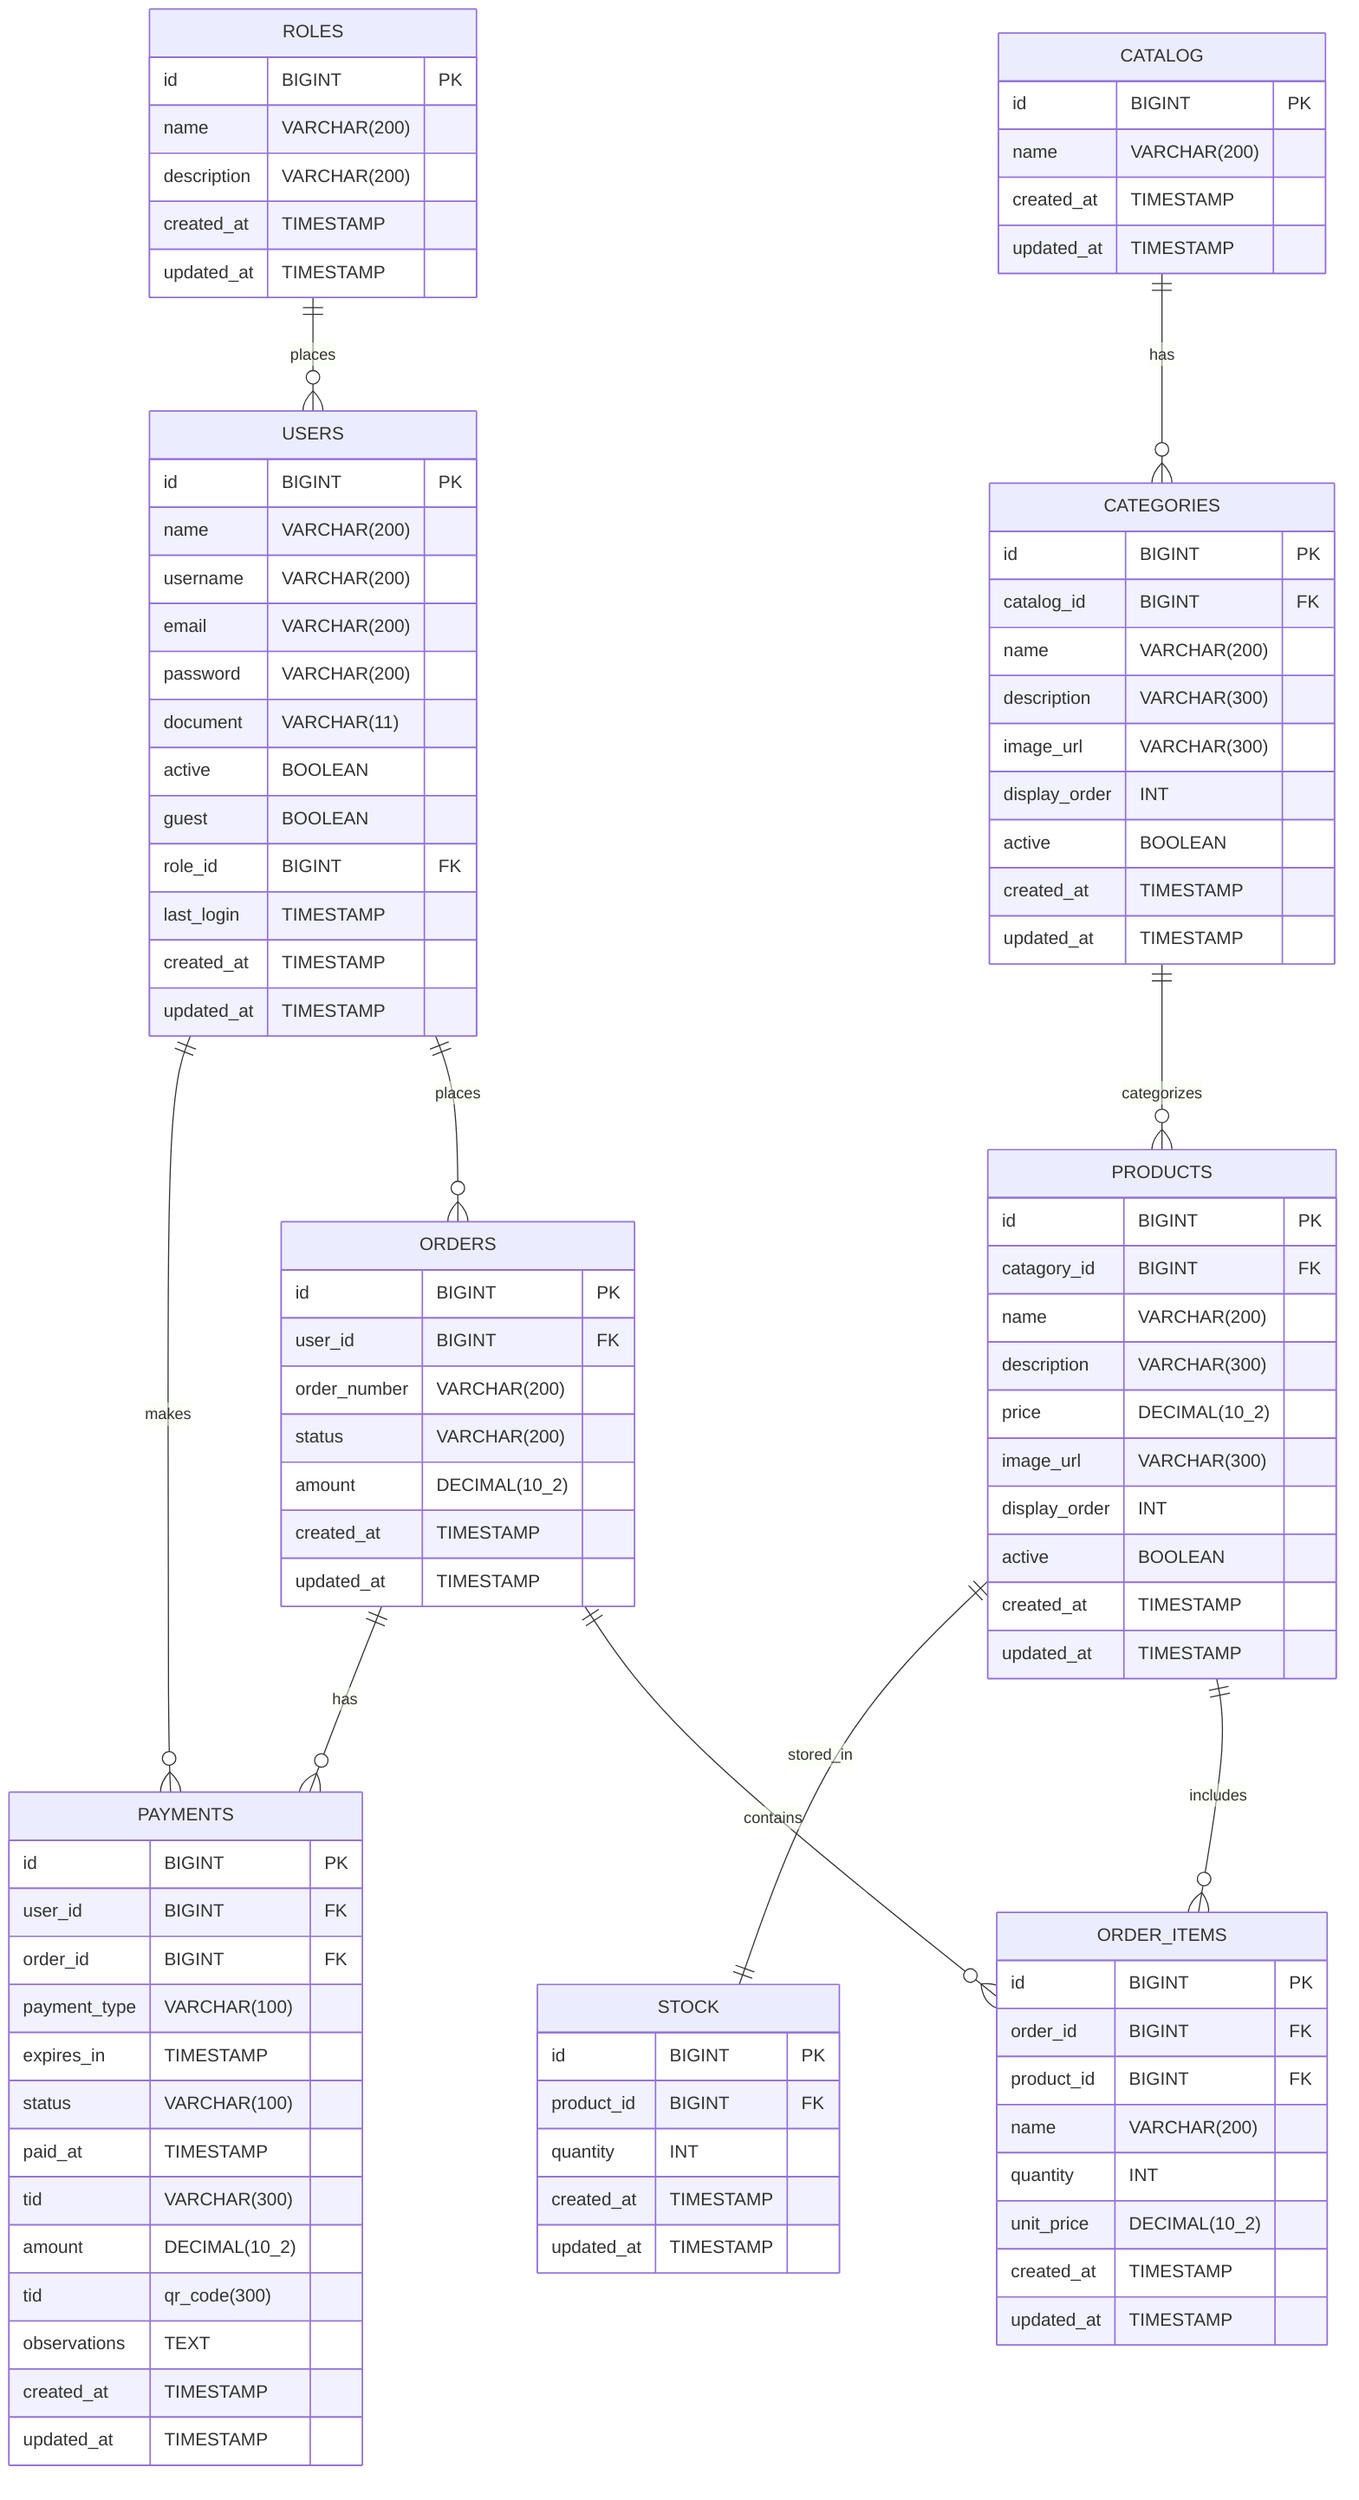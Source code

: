 erDiagram
    USERS ||--o{ ORDERS : places
    USERS ||--o{ PAYMENTS : makes
    ROLES ||--o{ USERS : places
    ORDERS ||--o{ ORDER_ITEMS : contains
    PRODUCTS ||--o{ ORDER_ITEMS : includes
    PRODUCTS ||--|| STOCK : stored_in
    CATALOG ||--o{ CATEGORIES : has
    CATEGORIES ||--o{ PRODUCTS : categorizes
    ORDERS ||--o{ PAYMENTS : has

    USERS {
        id BIGINT PK
        name VARCHAR(200)
        username VARCHAR(200)
        email VARCHAR(200)
        password VARCHAR(200)
        document VARCHAR(11)
        active BOOLEAN
        guest BOOLEAN
        role_id BIGINT FK
        last_login TIMESTAMP
        created_at TIMESTAMP
        updated_at TIMESTAMP
    }

    ROLES {
        id BIGINT PK
        name VARCHAR(200)
        description VARCHAR(200)
        created_at TIMESTAMP
        updated_at TIMESTAMP
    }

    ORDERS {
        id BIGINT PK
        user_id BIGINT FK
        order_number VARCHAR(200)
        status VARCHAR(200)
        amount DECIMAL(10_2)
        created_at TIMESTAMP
        updated_at TIMESTAMP
    }

    ORDER_ITEMS {
        id BIGINT PK
        order_id BIGINT FK
        product_id BIGINT FK
        name VARCHAR(200)
        quantity INT
        unit_price DECIMAL(10_2)
        created_at TIMESTAMP
        updated_at TIMESTAMP
    }

    CATALOG{
        id BIGINT PK
        name VARCHAR(200)
        created_at TIMESTAMP
        updated_at TIMESTAMP
    }

    CATEGORIES{
        id BIGINT PK
        catalog_id BIGINT FK
        name VARCHAR(200)
        description VARCHAR(300)
        image_url VARCHAR(300)
        display_order INT
        active BOOLEAN
        created_at TIMESTAMP
        updated_at TIMESTAMP
    }

    PRODUCTS {
        id BIGINT PK
        catagory_id BIGINT FK
        name VARCHAR(200)
        description VARCHAR(300)
        price DECIMAL(10_2)
        image_url VARCHAR(300)
        display_order INT
        active BOOLEAN
        created_at TIMESTAMP
        updated_at TIMESTAMP
    }

    STOCK {
        id BIGINT PK
        product_id BIGINT FK
        quantity INT
        created_at TIMESTAMP
        updated_at TIMESTAMP
    }

    PAYMENTS {
        id BIGINT PK
        user_id BIGINT FK
        order_id BIGINT FK
        payment_type VARCHAR(100)
        expires_in TIMESTAMP
        status VARCHAR(100)
        paid_at TIMESTAMP
        tid VARCHAR(300)
        amount DECIMAL(10_2)
        tid qr_code(300)
        observations TEXT
        created_at TIMESTAMP
        updated_at TIMESTAMP
    }